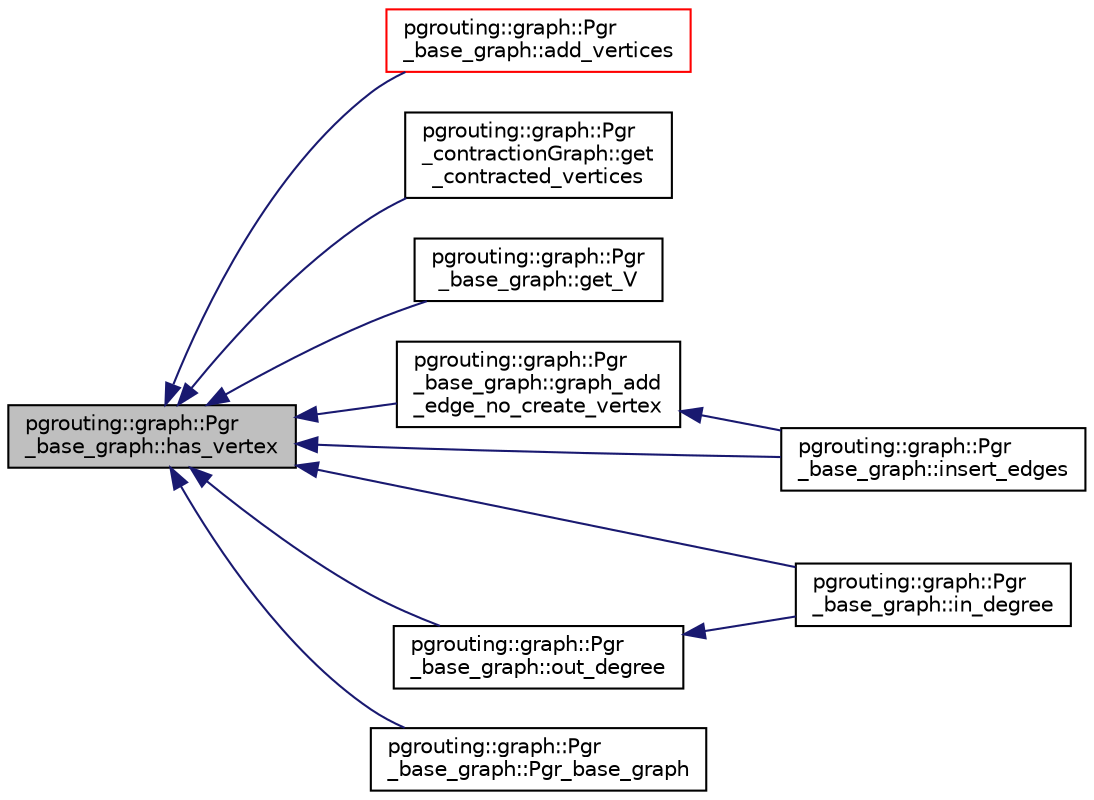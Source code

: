 digraph "pgrouting::graph::Pgr_base_graph::has_vertex"
{
  edge [fontname="Helvetica",fontsize="10",labelfontname="Helvetica",labelfontsize="10"];
  node [fontname="Helvetica",fontsize="10",shape=record];
  rankdir="LR";
  Node86 [label="pgrouting::graph::Pgr\l_base_graph::has_vertex",height=0.2,width=0.4,color="black", fillcolor="grey75", style="filled", fontcolor="black"];
  Node86 -> Node87 [dir="back",color="midnightblue",fontsize="10",style="solid",fontname="Helvetica"];
  Node87 [label="pgrouting::graph::Pgr\l_base_graph::add_vertices",height=0.2,width=0.4,color="red", fillcolor="white", style="filled",URL="$classpgrouting_1_1graph_1_1Pgr__base__graph.html#ab13f36eb0578e04260de70dcde6850ab",tooltip="adds the vertices into the graph "];
  Node86 -> Node89 [dir="back",color="midnightblue",fontsize="10",style="solid",fontname="Helvetica"];
  Node89 [label="pgrouting::graph::Pgr\l_contractionGraph::get\l_contracted_vertices",height=0.2,width=0.4,color="black", fillcolor="white", style="filled",URL="$classpgrouting_1_1graph_1_1Pgr__contractionGraph.html#af14120e5a508dfe9baa0c527de8968c2",tooltip="get the contracted vertex ids of a given vertex in array format "];
  Node86 -> Node90 [dir="back",color="midnightblue",fontsize="10",style="solid",fontname="Helvetica"];
  Node90 [label="pgrouting::graph::Pgr\l_base_graph::get_V",height=0.2,width=0.4,color="black", fillcolor="white", style="filled",URL="$classpgrouting_1_1graph_1_1Pgr__base__graph.html#a7d0ce3afe892177a2df9886e9464ea4d",tooltip="get the vertex descriptor of the vid "];
  Node86 -> Node91 [dir="back",color="midnightblue",fontsize="10",style="solid",fontname="Helvetica"];
  Node91 [label="pgrouting::graph::Pgr\l_base_graph::graph_add\l_edge_no_create_vertex",height=0.2,width=0.4,color="black", fillcolor="white", style="filled",URL="$classpgrouting_1_1graph_1_1Pgr__base__graph.html#ab0cd5c23680f24c4c1829d6db9b775af",tooltip="Use this function when the vertices are already inserted in the graph. "];
  Node91 -> Node92 [dir="back",color="midnightblue",fontsize="10",style="solid",fontname="Helvetica"];
  Node92 [label="pgrouting::graph::Pgr\l_base_graph::insert_edges",height=0.2,width=0.4,color="black", fillcolor="white", style="filled",URL="$classpgrouting_1_1graph_1_1Pgr__base__graph.html#a6ee6c7c085a7fe6ad7266245dca7c38e"];
  Node86 -> Node93 [dir="back",color="midnightblue",fontsize="10",style="solid",fontname="Helvetica"];
  Node93 [label="pgrouting::graph::Pgr\l_base_graph::in_degree",height=0.2,width=0.4,color="black", fillcolor="white", style="filled",URL="$classpgrouting_1_1graph_1_1Pgr__base__graph.html#a9e3c3fb4f14e4ded019ad9fc39c3f8ae"];
  Node86 -> Node92 [dir="back",color="midnightblue",fontsize="10",style="solid",fontname="Helvetica"];
  Node86 -> Node94 [dir="back",color="midnightblue",fontsize="10",style="solid",fontname="Helvetica"];
  Node94 [label="pgrouting::graph::Pgr\l_base_graph::out_degree",height=0.2,width=0.4,color="black", fillcolor="white", style="filled",URL="$classpgrouting_1_1graph_1_1Pgr__base__graph.html#a5dc76de4f3942e3f839eca6eee0e8be6",tooltip="get the out-degree of a vertex "];
  Node94 -> Node93 [dir="back",color="midnightblue",fontsize="10",style="solid",fontname="Helvetica"];
  Node86 -> Node95 [dir="back",color="midnightblue",fontsize="10",style="solid",fontname="Helvetica"];
  Node95 [label="pgrouting::graph::Pgr\l_base_graph::Pgr_base_graph",height=0.2,width=0.4,color="black", fillcolor="white", style="filled",URL="$classpgrouting_1_1graph_1_1Pgr__base__graph.html#a9b8bda565bb470f31b378948c1d67215",tooltip="Constructor. "];
}
